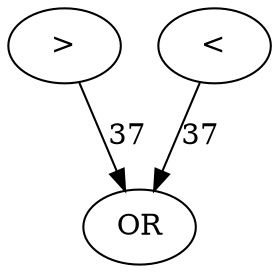 digraph {
	cg_A_INST_2847 [label="\>" cost=4382]
	cg_A_INST_2851 [label=OR cost=7389]
	cg_A_INST_2850 [label="\<" cost=5973]
	cg_A_INST_2847 -> cg_A_INST_2851 [label=37 cost=37]
	cg_A_INST_2850 -> cg_A_INST_2851 [label=37 cost=37]
}
